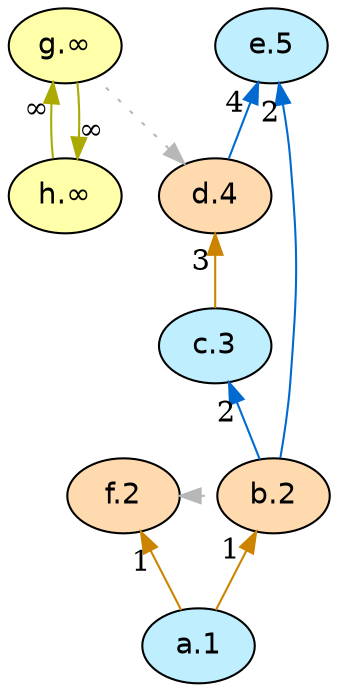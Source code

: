 digraph G {
  rankdir="TB"
  node [shape=oval style=filled fontname=Helvetica fontsize=14]
  node [fillcolor="#ffdaaf" fontcolor="#000000"] 
       b[label="b.2"] 
       f[label="f.2"] 
       d[label="d.4"]
  node [fillcolor="#bfefff" fontcolor="#000000"] 
       a[label="a.1"] 
       c[label="c.3"] 
       e[label="e.5"]
  node [fillcolor="#FFFFAA" fontcolor="#000000"] 
       g[label="g.∞"] 
       h[label="h.∞"]
  edge [dir=back color="#cc8400" style="solid" taillabel="1" labeldistance=1.5]
        "b" -> "a" 
        "f" -> "a" 
  edge [dir=back color="#006ad1" style="solid" taillabel="2" labeldistance=1.5]
        "c" -> "b" 
        "e" -> "b" 
  edge [dir=back color="#cc8400" style="solid" taillabel="3" labeldistance=1.5]
        "d" -> "c" 
  edge [dir=back color="#006ad1" style="solid" taillabel="4" labeldistance=1.5]
        "e" -> "d" 
  edge [dir=back color="#AAAA00" style="solid" taillabel="∞" labeldistance=1.5]
        "g" -> "h" 
        "h" -> "g" 
  edge [dir=back color="#b7b7b7" style="dotted" constraint=false taillabel=" " labeldistance=1.5]
        "f" -> "b" 
        "d" -> "g" 

  {rank = max a}
  {rank = min e}
}
